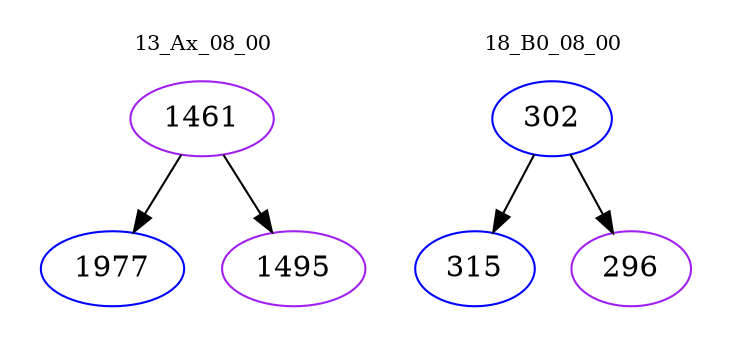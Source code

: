 digraph{
subgraph cluster_0 {
color = white
label = "13_Ax_08_00";
fontsize=10;
T0_1461 [label="1461", color="purple"]
T0_1461 -> T0_1977 [color="black"]
T0_1977 [label="1977", color="blue"]
T0_1461 -> T0_1495 [color="black"]
T0_1495 [label="1495", color="purple"]
}
subgraph cluster_1 {
color = white
label = "18_B0_08_00";
fontsize=10;
T1_302 [label="302", color="blue"]
T1_302 -> T1_315 [color="black"]
T1_315 [label="315", color="blue"]
T1_302 -> T1_296 [color="black"]
T1_296 [label="296", color="purple"]
}
}
